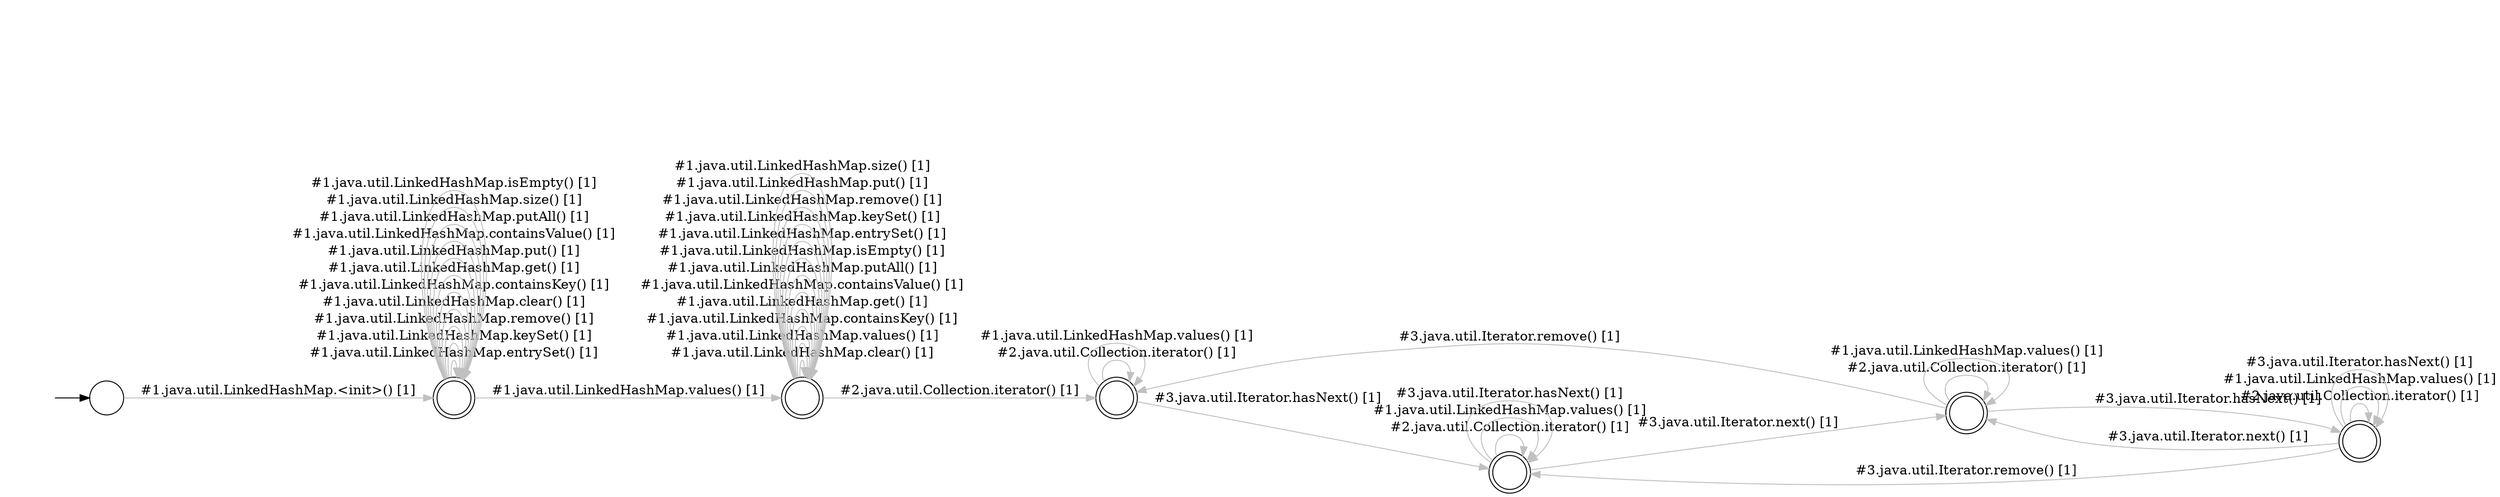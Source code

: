 digraph Automaton {
  rankdir = LR;
  0 [shape=doublecircle,label=""];
  0 -> 0 [label="#1.java.util.LinkedHashMap.entrySet() [1]",style="setlinewidth(1)",color=gray]
  0 -> 0 [label="#1.java.util.LinkedHashMap.keySet() [1]",style="setlinewidth(1)",color=gray]
  0 -> 0 [label="#1.java.util.LinkedHashMap.remove() [1]",style="setlinewidth(1)",color=gray]
  0 -> 0 [label="#1.java.util.LinkedHashMap.clear() [1]",style="setlinewidth(1)",color=gray]
  0 -> 6 [label="#1.java.util.LinkedHashMap.values() [1]",style="setlinewidth(1)",color=gray]
  0 -> 0 [label="#1.java.util.LinkedHashMap.containsKey() [1]",style="setlinewidth(1)",color=gray]
  0 -> 0 [label="#1.java.util.LinkedHashMap.get() [1]",style="setlinewidth(1)",color=gray]
  0 -> 0 [label="#1.java.util.LinkedHashMap.put() [1]",style="setlinewidth(1)",color=gray]
  0 -> 0 [label="#1.java.util.LinkedHashMap.containsValue() [1]",style="setlinewidth(1)",color=gray]
  0 -> 0 [label="#1.java.util.LinkedHashMap.putAll() [1]",style="setlinewidth(1)",color=gray]
  0 -> 0 [label="#1.java.util.LinkedHashMap.size() [1]",style="setlinewidth(1)",color=gray]
  0 -> 0 [label="#1.java.util.LinkedHashMap.isEmpty() [1]",style="setlinewidth(1)",color=gray]
  1 [shape=doublecircle,label=""];
  1 -> 2 [label="#3.java.util.Iterator.remove() [1]",style="setlinewidth(1)",color=gray]
  1 -> 1 [label="#2.java.util.Collection.iterator() [1]",style="setlinewidth(1)",color=gray]
  1 -> 1 [label="#1.java.util.LinkedHashMap.values() [1]",style="setlinewidth(1)",color=gray]
  1 -> 4 [label="#3.java.util.Iterator.hasNext() [1]",style="setlinewidth(1)",color=gray]
  2 [shape=doublecircle,label=""];
  2 -> 2 [label="#2.java.util.Collection.iterator() [1]",style="setlinewidth(1)",color=gray]
  2 -> 2 [label="#1.java.util.LinkedHashMap.values() [1]",style="setlinewidth(1)",color=gray]
  2 -> 5 [label="#3.java.util.Iterator.hasNext() [1]",style="setlinewidth(1)",color=gray]
  3 [shape=circle,label=""];
  initial [shape=plaintext,label=""];
  initial -> 3
  3 -> 0 [label="#1.java.util.LinkedHashMap.<init>() [1]",style="setlinewidth(1)",color=gray]
  4 [shape=doublecircle,label=""];
  4 -> 5 [label="#3.java.util.Iterator.remove() [1]",style="setlinewidth(1)",color=gray]
  4 -> 4 [label="#2.java.util.Collection.iterator() [1]",style="setlinewidth(1)",color=gray]
  4 -> 4 [label="#1.java.util.LinkedHashMap.values() [1]",style="setlinewidth(1)",color=gray]
  4 -> 4 [label="#3.java.util.Iterator.hasNext() [1]",style="setlinewidth(1)",color=gray]
  4 -> 1 [label="#3.java.util.Iterator.next() [1]",style="setlinewidth(1)",color=gray]
  5 [shape=doublecircle,label=""];
  5 -> 5 [label="#2.java.util.Collection.iterator() [1]",style="setlinewidth(1)",color=gray]
  5 -> 5 [label="#1.java.util.LinkedHashMap.values() [1]",style="setlinewidth(1)",color=gray]
  5 -> 5 [label="#3.java.util.Iterator.hasNext() [1]",style="setlinewidth(1)",color=gray]
  5 -> 1 [label="#3.java.util.Iterator.next() [1]",style="setlinewidth(1)",color=gray]
  6 [shape=doublecircle,label=""];
  6 -> 6 [label="#1.java.util.LinkedHashMap.clear() [1]",style="setlinewidth(1)",color=gray]
  6 -> 6 [label="#1.java.util.LinkedHashMap.values() [1]",style="setlinewidth(1)",color=gray]
  6 -> 6 [label="#1.java.util.LinkedHashMap.containsKey() [1]",style="setlinewidth(1)",color=gray]
  6 -> 6 [label="#1.java.util.LinkedHashMap.get() [1]",style="setlinewidth(1)",color=gray]
  6 -> 6 [label="#1.java.util.LinkedHashMap.containsValue() [1]",style="setlinewidth(1)",color=gray]
  6 -> 6 [label="#1.java.util.LinkedHashMap.putAll() [1]",style="setlinewidth(1)",color=gray]
  6 -> 6 [label="#1.java.util.LinkedHashMap.isEmpty() [1]",style="setlinewidth(1)",color=gray]
  6 -> 6 [label="#1.java.util.LinkedHashMap.entrySet() [1]",style="setlinewidth(1)",color=gray]
  6 -> 6 [label="#1.java.util.LinkedHashMap.keySet() [1]",style="setlinewidth(1)",color=gray]
  6 -> 6 [label="#1.java.util.LinkedHashMap.remove() [1]",style="setlinewidth(1)",color=gray]
  6 -> 2 [label="#2.java.util.Collection.iterator() [1]",style="setlinewidth(1)",color=gray]
  6 -> 6 [label="#1.java.util.LinkedHashMap.put() [1]",style="setlinewidth(1)",color=gray]
  6 -> 6 [label="#1.java.util.LinkedHashMap.size() [1]",style="setlinewidth(1)",color=gray]
}
